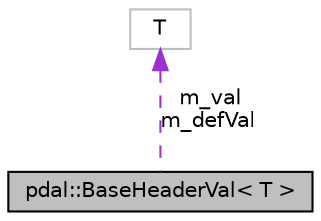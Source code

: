 digraph "pdal::BaseHeaderVal&lt; T &gt;"
{
  edge [fontname="Helvetica",fontsize="10",labelfontname="Helvetica",labelfontsize="10"];
  node [fontname="Helvetica",fontsize="10",shape=record];
  Node1 [label="pdal::BaseHeaderVal\< T \>",height=0.2,width=0.4,color="black", fillcolor="grey75", style="filled", fontcolor="black"];
  Node2 -> Node1 [dir="back",color="darkorchid3",fontsize="10",style="dashed",label=" m_val\nm_defVal" ,fontname="Helvetica"];
  Node2 [label="T",height=0.2,width=0.4,color="grey75", fillcolor="white", style="filled"];
}
